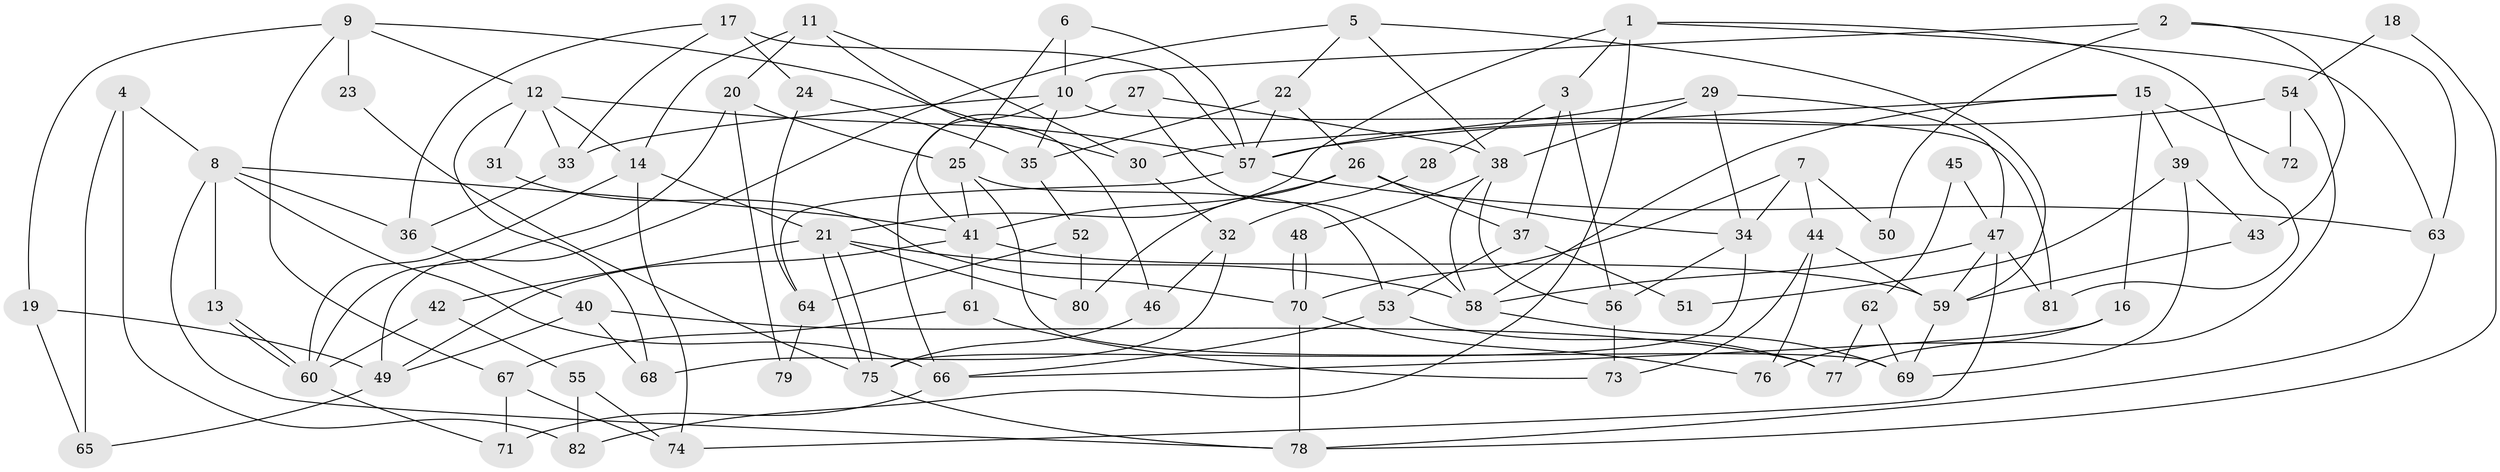 // coarse degree distribution, {6: 0.12280701754385964, 8: 0.10526315789473684, 4: 0.2631578947368421, 3: 0.17543859649122806, 7: 0.07017543859649122, 5: 0.14035087719298245, 2: 0.10526315789473684, 10: 0.017543859649122806}
// Generated by graph-tools (version 1.1) at 2025/23/03/03/25 07:23:58]
// undirected, 82 vertices, 164 edges
graph export_dot {
graph [start="1"]
  node [color=gray90,style=filled];
  1;
  2;
  3;
  4;
  5;
  6;
  7;
  8;
  9;
  10;
  11;
  12;
  13;
  14;
  15;
  16;
  17;
  18;
  19;
  20;
  21;
  22;
  23;
  24;
  25;
  26;
  27;
  28;
  29;
  30;
  31;
  32;
  33;
  34;
  35;
  36;
  37;
  38;
  39;
  40;
  41;
  42;
  43;
  44;
  45;
  46;
  47;
  48;
  49;
  50;
  51;
  52;
  53;
  54;
  55;
  56;
  57;
  58;
  59;
  60;
  61;
  62;
  63;
  64;
  65;
  66;
  67;
  68;
  69;
  70;
  71;
  72;
  73;
  74;
  75;
  76;
  77;
  78;
  79;
  80;
  81;
  82;
  1 -- 63;
  1 -- 21;
  1 -- 3;
  1 -- 81;
  1 -- 82;
  2 -- 43;
  2 -- 10;
  2 -- 50;
  2 -- 63;
  3 -- 56;
  3 -- 28;
  3 -- 37;
  4 -- 82;
  4 -- 8;
  4 -- 65;
  5 -- 59;
  5 -- 49;
  5 -- 22;
  5 -- 38;
  6 -- 57;
  6 -- 25;
  6 -- 10;
  7 -- 70;
  7 -- 34;
  7 -- 44;
  7 -- 50;
  8 -- 36;
  8 -- 41;
  8 -- 13;
  8 -- 66;
  8 -- 78;
  9 -- 67;
  9 -- 12;
  9 -- 19;
  9 -- 23;
  9 -- 30;
  10 -- 35;
  10 -- 33;
  10 -- 41;
  10 -- 81;
  11 -- 30;
  11 -- 14;
  11 -- 20;
  11 -- 46;
  12 -- 14;
  12 -- 57;
  12 -- 31;
  12 -- 33;
  12 -- 68;
  13 -- 60;
  13 -- 60;
  14 -- 74;
  14 -- 21;
  14 -- 60;
  15 -- 58;
  15 -- 30;
  15 -- 16;
  15 -- 39;
  15 -- 72;
  16 -- 66;
  16 -- 76;
  17 -- 33;
  17 -- 57;
  17 -- 24;
  17 -- 36;
  18 -- 78;
  18 -- 54;
  19 -- 65;
  19 -- 49;
  20 -- 60;
  20 -- 25;
  20 -- 79;
  21 -- 58;
  21 -- 75;
  21 -- 75;
  21 -- 42;
  21 -- 80;
  22 -- 57;
  22 -- 26;
  22 -- 35;
  23 -- 75;
  24 -- 64;
  24 -- 35;
  25 -- 41;
  25 -- 53;
  25 -- 69;
  26 -- 41;
  26 -- 34;
  26 -- 37;
  26 -- 80;
  27 -- 38;
  27 -- 66;
  27 -- 58;
  28 -- 32;
  29 -- 47;
  29 -- 38;
  29 -- 34;
  29 -- 57;
  30 -- 32;
  31 -- 70;
  32 -- 46;
  32 -- 68;
  33 -- 36;
  34 -- 56;
  34 -- 75;
  35 -- 52;
  36 -- 40;
  37 -- 51;
  37 -- 53;
  38 -- 58;
  38 -- 48;
  38 -- 56;
  39 -- 69;
  39 -- 43;
  39 -- 51;
  40 -- 49;
  40 -- 68;
  40 -- 77;
  41 -- 59;
  41 -- 49;
  41 -- 61;
  42 -- 60;
  42 -- 55;
  43 -- 59;
  44 -- 76;
  44 -- 59;
  44 -- 73;
  45 -- 62;
  45 -- 47;
  46 -- 75;
  47 -- 81;
  47 -- 59;
  47 -- 58;
  47 -- 74;
  48 -- 70;
  48 -- 70;
  49 -- 65;
  52 -- 80;
  52 -- 64;
  53 -- 66;
  53 -- 77;
  54 -- 77;
  54 -- 57;
  54 -- 72;
  55 -- 74;
  55 -- 82;
  56 -- 73;
  57 -- 63;
  57 -- 64;
  58 -- 69;
  59 -- 69;
  60 -- 71;
  61 -- 73;
  61 -- 67;
  62 -- 69;
  62 -- 77;
  63 -- 78;
  64 -- 79;
  66 -- 71;
  67 -- 71;
  67 -- 74;
  70 -- 78;
  70 -- 76;
  75 -- 78;
}

